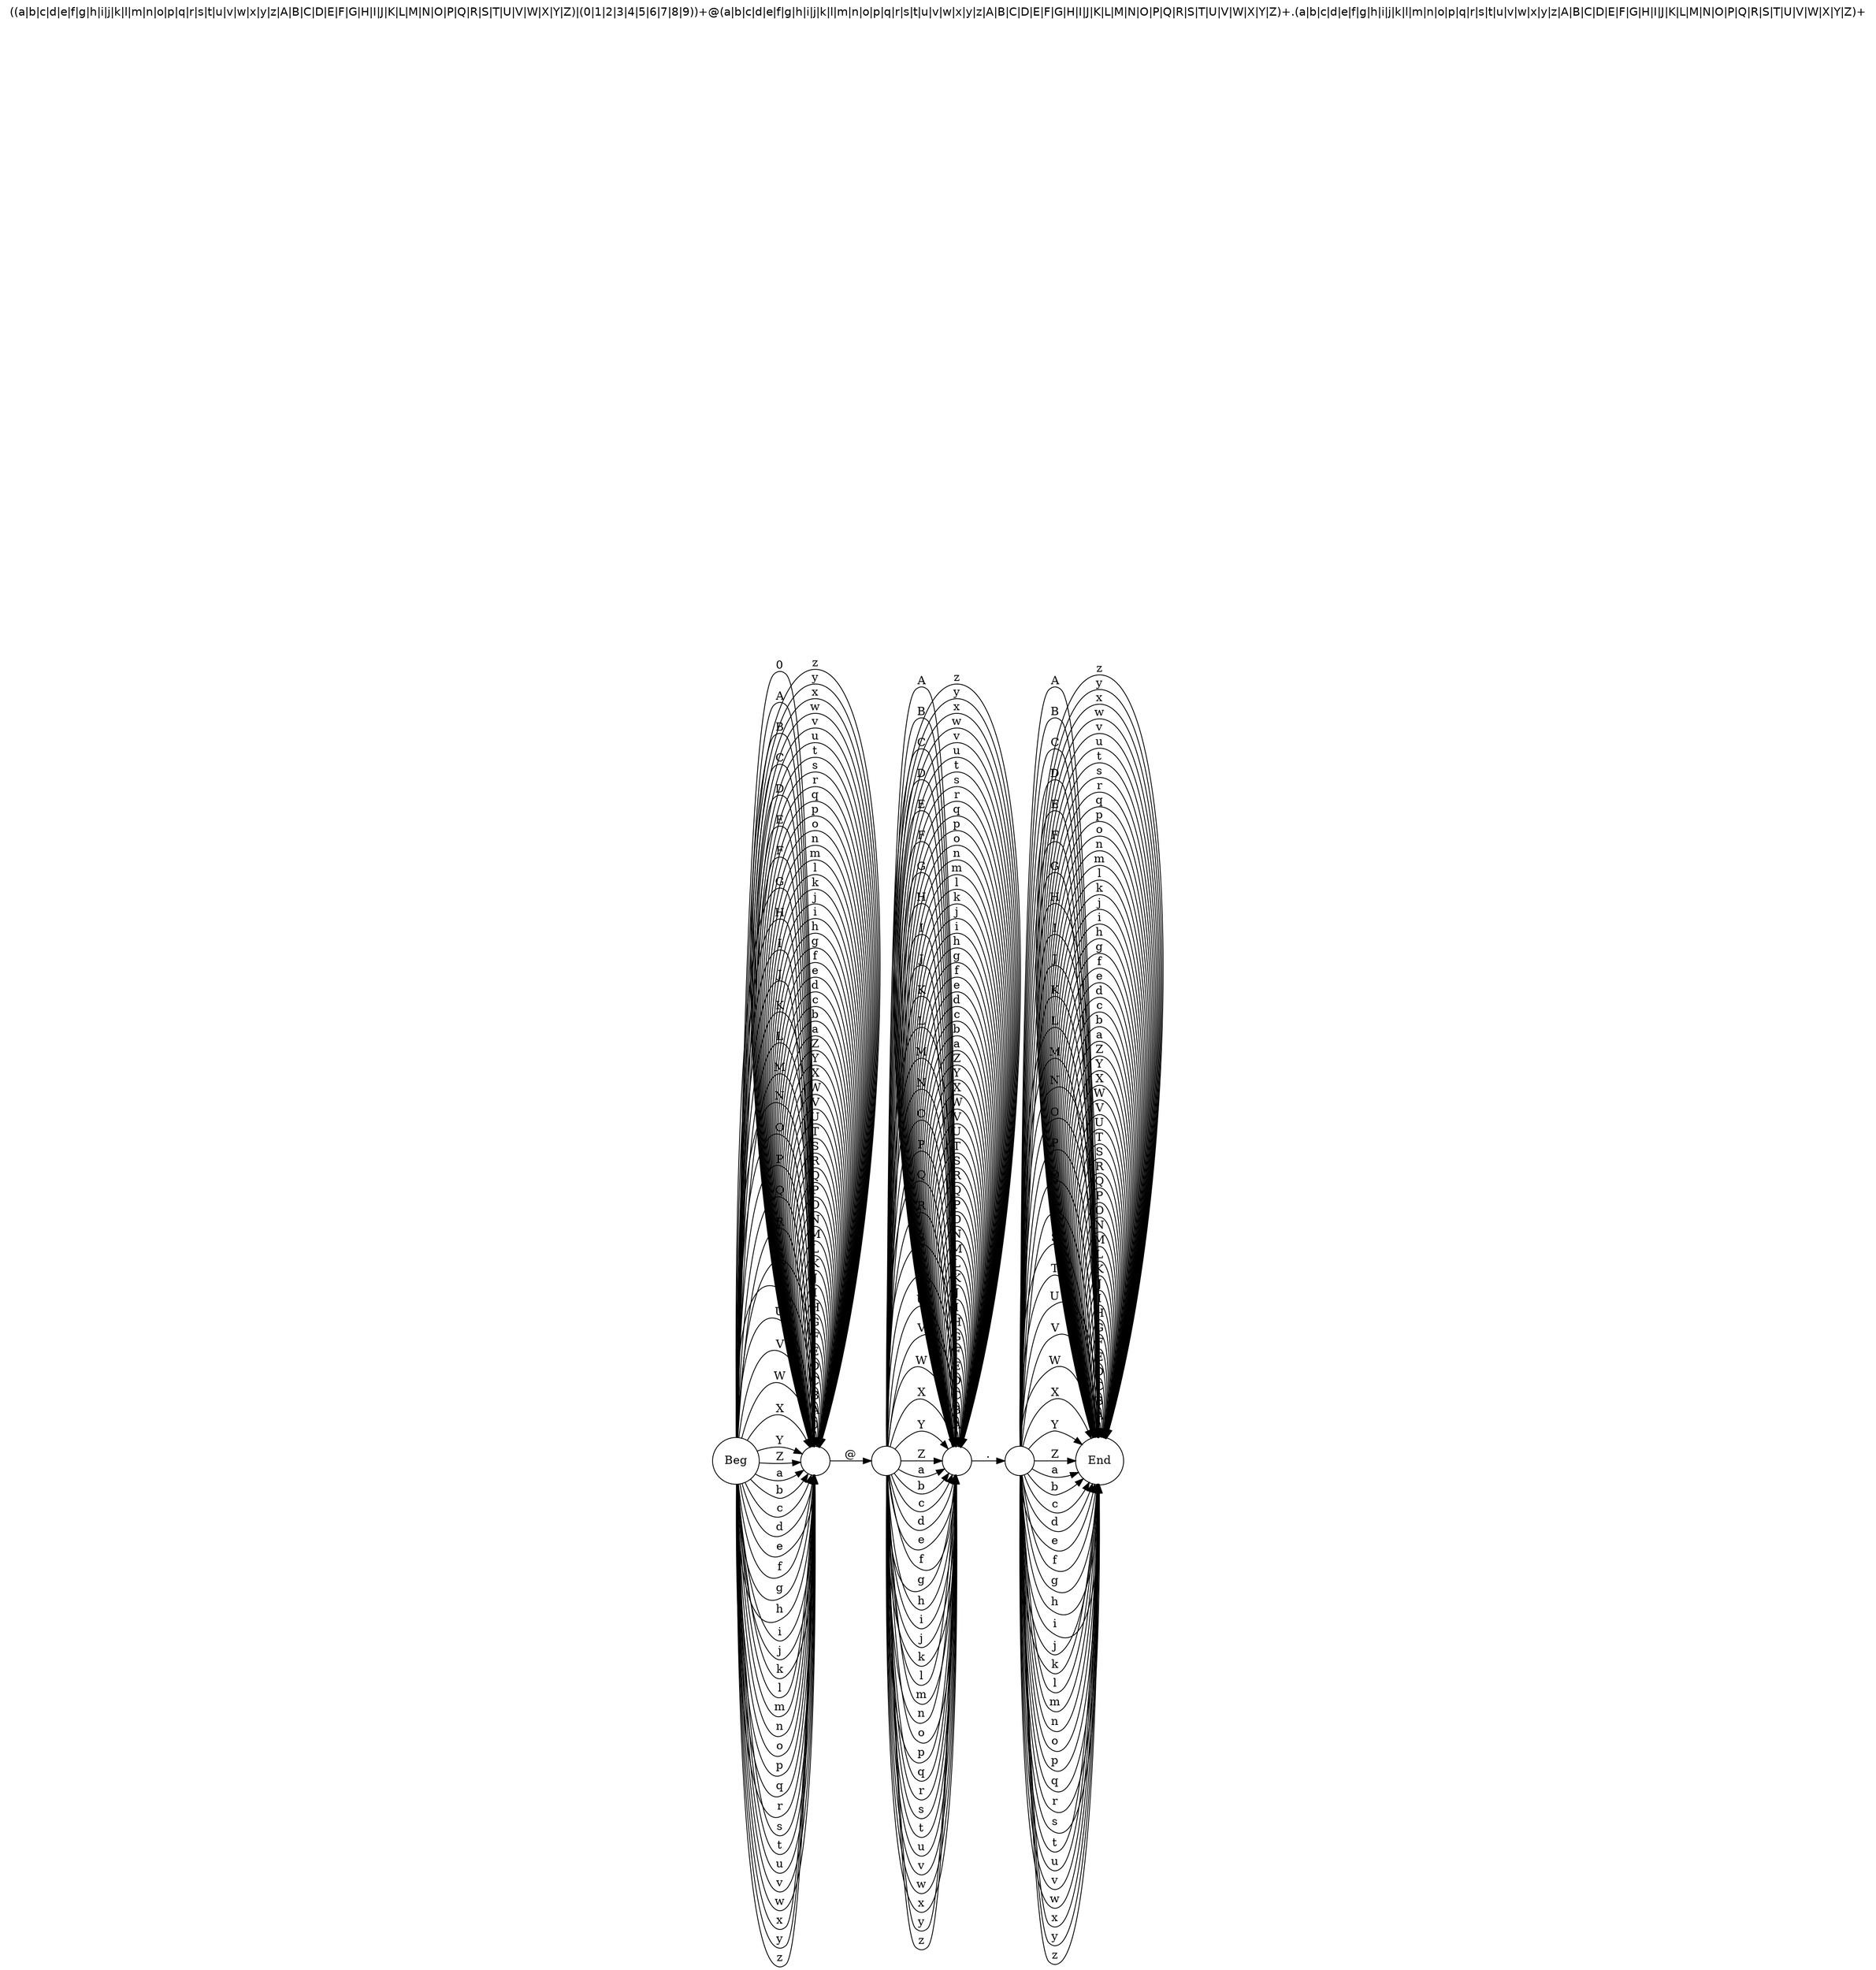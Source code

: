 digraph tokex {
	labelloc="t";
	label="((a|b|c|d|e|f|g|h|i|j|k|l|m|n|o|p|q|r|s|t|u|v|w|x|y|z|A|B|C|D|E|F|G|H|I|J|K|L|M|N|O|P|Q|R|S|T|U|V|W|X|Y|Z)|(0|1|2|3|4|5|6|7|8|9))+@(a|b|c|d|e|f|g|h|i|j|k|l|m|n|o|p|q|r|s|t|u|v|w|x|y|z|A|B|C|D|E|F|G|H|I|J|K|L|M|N|O|P|Q|R|S|T|U|V|W|X|Y|Z)+\.(a|b|c|d|e|f|g|h|i|j|k|l|m|n|o|p|q|r|s|t|u|v|w|x|y|z|A|B|C|D|E|F|G|H|I|J|K|L|M|N|O|P|Q|R|S|T|U|V|W|X|Y|Z)+";
	graph [dpi=200];
	rankdir=LR;
	fontname="Helvetica";
	edge [arrowhead=normal,arrowtail=dot];
	node [shape=circle];
	# Auto-generated by Tokex.

	q0 [label="Beg"];
	q1 [label=""];
	q2 [label=""];
	q3 [label=""];
	q4 [label=""];
	q5 [label="End"];
	q0 -> q1 [label="0"];
	q0 -> q1 [label="A"];
	q0 -> q1 [label="B"];
	q0 -> q1 [label="C"];
	q0 -> q1 [label="D"];
	q0 -> q1 [label="E"];
	q0 -> q1 [label="F"];
	q0 -> q1 [label="G"];
	q0 -> q1 [label="H"];
	q0 -> q1 [label="I"];
	q0 -> q1 [label="J"];
	q0 -> q1 [label="K"];
	q0 -> q1 [label="L"];
	q0 -> q1 [label="M"];
	q0 -> q1 [label="N"];
	q0 -> q1 [label="O"];
	q0 -> q1 [label="P"];
	q0 -> q1 [label="Q"];
	q0 -> q1 [label="R"];
	q0 -> q1 [label="S"];
	q0 -> q1 [label="T"];
	q0 -> q1 [label="U"];
	q0 -> q1 [label="V"];
	q0 -> q1 [label="W"];
	q0 -> q1 [label="X"];
	q0 -> q1 [label="Y"];
	q0 -> q1 [label="Z"];
	q0 -> q1 [label="a"];
	q0 -> q1 [label="b"];
	q0 -> q1 [label="c"];
	q0 -> q1 [label="d"];
	q0 -> q1 [label="e"];
	q0 -> q1 [label="f"];
	q0 -> q1 [label="g"];
	q0 -> q1 [label="h"];
	q0 -> q1 [label="i"];
	q0 -> q1 [label="j"];
	q0 -> q1 [label="k"];
	q0 -> q1 [label="l"];
	q0 -> q1 [label="m"];
	q0 -> q1 [label="n"];
	q0 -> q1 [label="o"];
	q0 -> q1 [label="p"];
	q0 -> q1 [label="q"];
	q0 -> q1 [label="r"];
	q0 -> q1 [label="s"];
	q0 -> q1 [label="t"];
	q0 -> q1 [label="u"];
	q0 -> q1 [label="v"];
	q0 -> q1 [label="w"];
	q0 -> q1 [label="x"];
	q0 -> q1 [label="y"];
	q0 -> q1 [label="z"];
	q1 -> q1 [label="0"];
	q1 -> q2 [label="@"];
	q1 -> q1 [label="A"];
	q1 -> q1 [label="B"];
	q1 -> q1 [label="C"];
	q1 -> q1 [label="D"];
	q1 -> q1 [label="E"];
	q1 -> q1 [label="F"];
	q1 -> q1 [label="G"];
	q1 -> q1 [label="H"];
	q1 -> q1 [label="I"];
	q1 -> q1 [label="J"];
	q1 -> q1 [label="K"];
	q1 -> q1 [label="L"];
	q1 -> q1 [label="M"];
	q1 -> q1 [label="N"];
	q1 -> q1 [label="O"];
	q1 -> q1 [label="P"];
	q1 -> q1 [label="Q"];
	q1 -> q1 [label="R"];
	q1 -> q1 [label="S"];
	q1 -> q1 [label="T"];
	q1 -> q1 [label="U"];
	q1 -> q1 [label="V"];
	q1 -> q1 [label="W"];
	q1 -> q1 [label="X"];
	q1 -> q1 [label="Y"];
	q1 -> q1 [label="Z"];
	q1 -> q1 [label="a"];
	q1 -> q1 [label="b"];
	q1 -> q1 [label="c"];
	q1 -> q1 [label="d"];
	q1 -> q1 [label="e"];
	q1 -> q1 [label="f"];
	q1 -> q1 [label="g"];
	q1 -> q1 [label="h"];
	q1 -> q1 [label="i"];
	q1 -> q1 [label="j"];
	q1 -> q1 [label="k"];
	q1 -> q1 [label="l"];
	q1 -> q1 [label="m"];
	q1 -> q1 [label="n"];
	q1 -> q1 [label="o"];
	q1 -> q1 [label="p"];
	q1 -> q1 [label="q"];
	q1 -> q1 [label="r"];
	q1 -> q1 [label="s"];
	q1 -> q1 [label="t"];
	q1 -> q1 [label="u"];
	q1 -> q1 [label="v"];
	q1 -> q1 [label="w"];
	q1 -> q1 [label="x"];
	q1 -> q1 [label="y"];
	q1 -> q1 [label="z"];
	q2 -> q3 [label="A"];
	q2 -> q3 [label="B"];
	q2 -> q3 [label="C"];
	q2 -> q3 [label="D"];
	q2 -> q3 [label="E"];
	q2 -> q3 [label="F"];
	q2 -> q3 [label="G"];
	q2 -> q3 [label="H"];
	q2 -> q3 [label="I"];
	q2 -> q3 [label="J"];
	q2 -> q3 [label="K"];
	q2 -> q3 [label="L"];
	q2 -> q3 [label="M"];
	q2 -> q3 [label="N"];
	q2 -> q3 [label="O"];
	q2 -> q3 [label="P"];
	q2 -> q3 [label="Q"];
	q2 -> q3 [label="R"];
	q2 -> q3 [label="S"];
	q2 -> q3 [label="T"];
	q2 -> q3 [label="U"];
	q2 -> q3 [label="V"];
	q2 -> q3 [label="W"];
	q2 -> q3 [label="X"];
	q2 -> q3 [label="Y"];
	q2 -> q3 [label="Z"];
	q2 -> q3 [label="a"];
	q2 -> q3 [label="b"];
	q2 -> q3 [label="c"];
	q2 -> q3 [label="d"];
	q2 -> q3 [label="e"];
	q2 -> q3 [label="f"];
	q2 -> q3 [label="g"];
	q2 -> q3 [label="h"];
	q2 -> q3 [label="i"];
	q2 -> q3 [label="j"];
	q2 -> q3 [label="k"];
	q2 -> q3 [label="l"];
	q2 -> q3 [label="m"];
	q2 -> q3 [label="n"];
	q2 -> q3 [label="o"];
	q2 -> q3 [label="p"];
	q2 -> q3 [label="q"];
	q2 -> q3 [label="r"];
	q2 -> q3 [label="s"];
	q2 -> q3 [label="t"];
	q2 -> q3 [label="u"];
	q2 -> q3 [label="v"];
	q2 -> q3 [label="w"];
	q2 -> q3 [label="x"];
	q2 -> q3 [label="y"];
	q2 -> q3 [label="z"];
	q3 -> q4 [label="."];
	q3 -> q3 [label="A"];
	q3 -> q3 [label="B"];
	q3 -> q3 [label="C"];
	q3 -> q3 [label="D"];
	q3 -> q3 [label="E"];
	q3 -> q3 [label="F"];
	q3 -> q3 [label="G"];
	q3 -> q3 [label="H"];
	q3 -> q3 [label="I"];
	q3 -> q3 [label="J"];
	q3 -> q3 [label="K"];
	q3 -> q3 [label="L"];
	q3 -> q3 [label="M"];
	q3 -> q3 [label="N"];
	q3 -> q3 [label="O"];
	q3 -> q3 [label="P"];
	q3 -> q3 [label="Q"];
	q3 -> q3 [label="R"];
	q3 -> q3 [label="S"];
	q3 -> q3 [label="T"];
	q3 -> q3 [label="U"];
	q3 -> q3 [label="V"];
	q3 -> q3 [label="W"];
	q3 -> q3 [label="X"];
	q3 -> q3 [label="Y"];
	q3 -> q3 [label="Z"];
	q3 -> q3 [label="a"];
	q3 -> q3 [label="b"];
	q3 -> q3 [label="c"];
	q3 -> q3 [label="d"];
	q3 -> q3 [label="e"];
	q3 -> q3 [label="f"];
	q3 -> q3 [label="g"];
	q3 -> q3 [label="h"];
	q3 -> q3 [label="i"];
	q3 -> q3 [label="j"];
	q3 -> q3 [label="k"];
	q3 -> q3 [label="l"];
	q3 -> q3 [label="m"];
	q3 -> q3 [label="n"];
	q3 -> q3 [label="o"];
	q3 -> q3 [label="p"];
	q3 -> q3 [label="q"];
	q3 -> q3 [label="r"];
	q3 -> q3 [label="s"];
	q3 -> q3 [label="t"];
	q3 -> q3 [label="u"];
	q3 -> q3 [label="v"];
	q3 -> q3 [label="w"];
	q3 -> q3 [label="x"];
	q3 -> q3 [label="y"];
	q3 -> q3 [label="z"];
	q4 -> q5 [label="A"];
	q4 -> q5 [label="B"];
	q4 -> q5 [label="C"];
	q4 -> q5 [label="D"];
	q4 -> q5 [label="E"];
	q4 -> q5 [label="F"];
	q4 -> q5 [label="G"];
	q4 -> q5 [label="H"];
	q4 -> q5 [label="I"];
	q4 -> q5 [label="J"];
	q4 -> q5 [label="K"];
	q4 -> q5 [label="L"];
	q4 -> q5 [label="M"];
	q4 -> q5 [label="N"];
	q4 -> q5 [label="O"];
	q4 -> q5 [label="P"];
	q4 -> q5 [label="Q"];
	q4 -> q5 [label="R"];
	q4 -> q5 [label="S"];
	q4 -> q5 [label="T"];
	q4 -> q5 [label="U"];
	q4 -> q5 [label="V"];
	q4 -> q5 [label="W"];
	q4 -> q5 [label="X"];
	q4 -> q5 [label="Y"];
	q4 -> q5 [label="Z"];
	q4 -> q5 [label="a"];
	q4 -> q5 [label="b"];
	q4 -> q5 [label="c"];
	q4 -> q5 [label="d"];
	q4 -> q5 [label="e"];
	q4 -> q5 [label="f"];
	q4 -> q5 [label="g"];
	q4 -> q5 [label="h"];
	q4 -> q5 [label="i"];
	q4 -> q5 [label="j"];
	q4 -> q5 [label="k"];
	q4 -> q5 [label="l"];
	q4 -> q5 [label="m"];
	q4 -> q5 [label="n"];
	q4 -> q5 [label="o"];
	q4 -> q5 [label="p"];
	q4 -> q5 [label="q"];
	q4 -> q5 [label="r"];
	q4 -> q5 [label="s"];
	q4 -> q5 [label="t"];
	q4 -> q5 [label="u"];
	q4 -> q5 [label="v"];
	q4 -> q5 [label="w"];
	q4 -> q5 [label="x"];
	q4 -> q5 [label="y"];
	q4 -> q5 [label="z"];
	q5 -> q5 [label="A"];
	q5 -> q5 [label="B"];
	q5 -> q5 [label="C"];
	q5 -> q5 [label="D"];
	q5 -> q5 [label="E"];
	q5 -> q5 [label="F"];
	q5 -> q5 [label="G"];
	q5 -> q5 [label="H"];
	q5 -> q5 [label="I"];
	q5 -> q5 [label="J"];
	q5 -> q5 [label="K"];
	q5 -> q5 [label="L"];
	q5 -> q5 [label="M"];
	q5 -> q5 [label="N"];
	q5 -> q5 [label="O"];
	q5 -> q5 [label="P"];
	q5 -> q5 [label="Q"];
	q5 -> q5 [label="R"];
	q5 -> q5 [label="S"];
	q5 -> q5 [label="T"];
	q5 -> q5 [label="U"];
	q5 -> q5 [label="V"];
	q5 -> q5 [label="W"];
	q5 -> q5 [label="X"];
	q5 -> q5 [label="Y"];
	q5 -> q5 [label="Z"];
	q5 -> q5 [label="a"];
	q5 -> q5 [label="b"];
	q5 -> q5 [label="c"];
	q5 -> q5 [label="d"];
	q5 -> q5 [label="e"];
	q5 -> q5 [label="f"];
	q5 -> q5 [label="g"];
	q5 -> q5 [label="h"];
	q5 -> q5 [label="i"];
	q5 -> q5 [label="j"];
	q5 -> q5 [label="k"];
	q5 -> q5 [label="l"];
	q5 -> q5 [label="m"];
	q5 -> q5 [label="n"];
	q5 -> q5 [label="o"];
	q5 -> q5 [label="p"];
	q5 -> q5 [label="q"];
	q5 -> q5 [label="r"];
	q5 -> q5 [label="s"];
	q5 -> q5 [label="t"];
	q5 -> q5 [label="u"];
	q5 -> q5 [label="v"];
	q5 -> q5 [label="w"];
	q5 -> q5 [label="x"];
	q5 -> q5 [label="y"];
	q5 -> q5 [label="z"];
}

